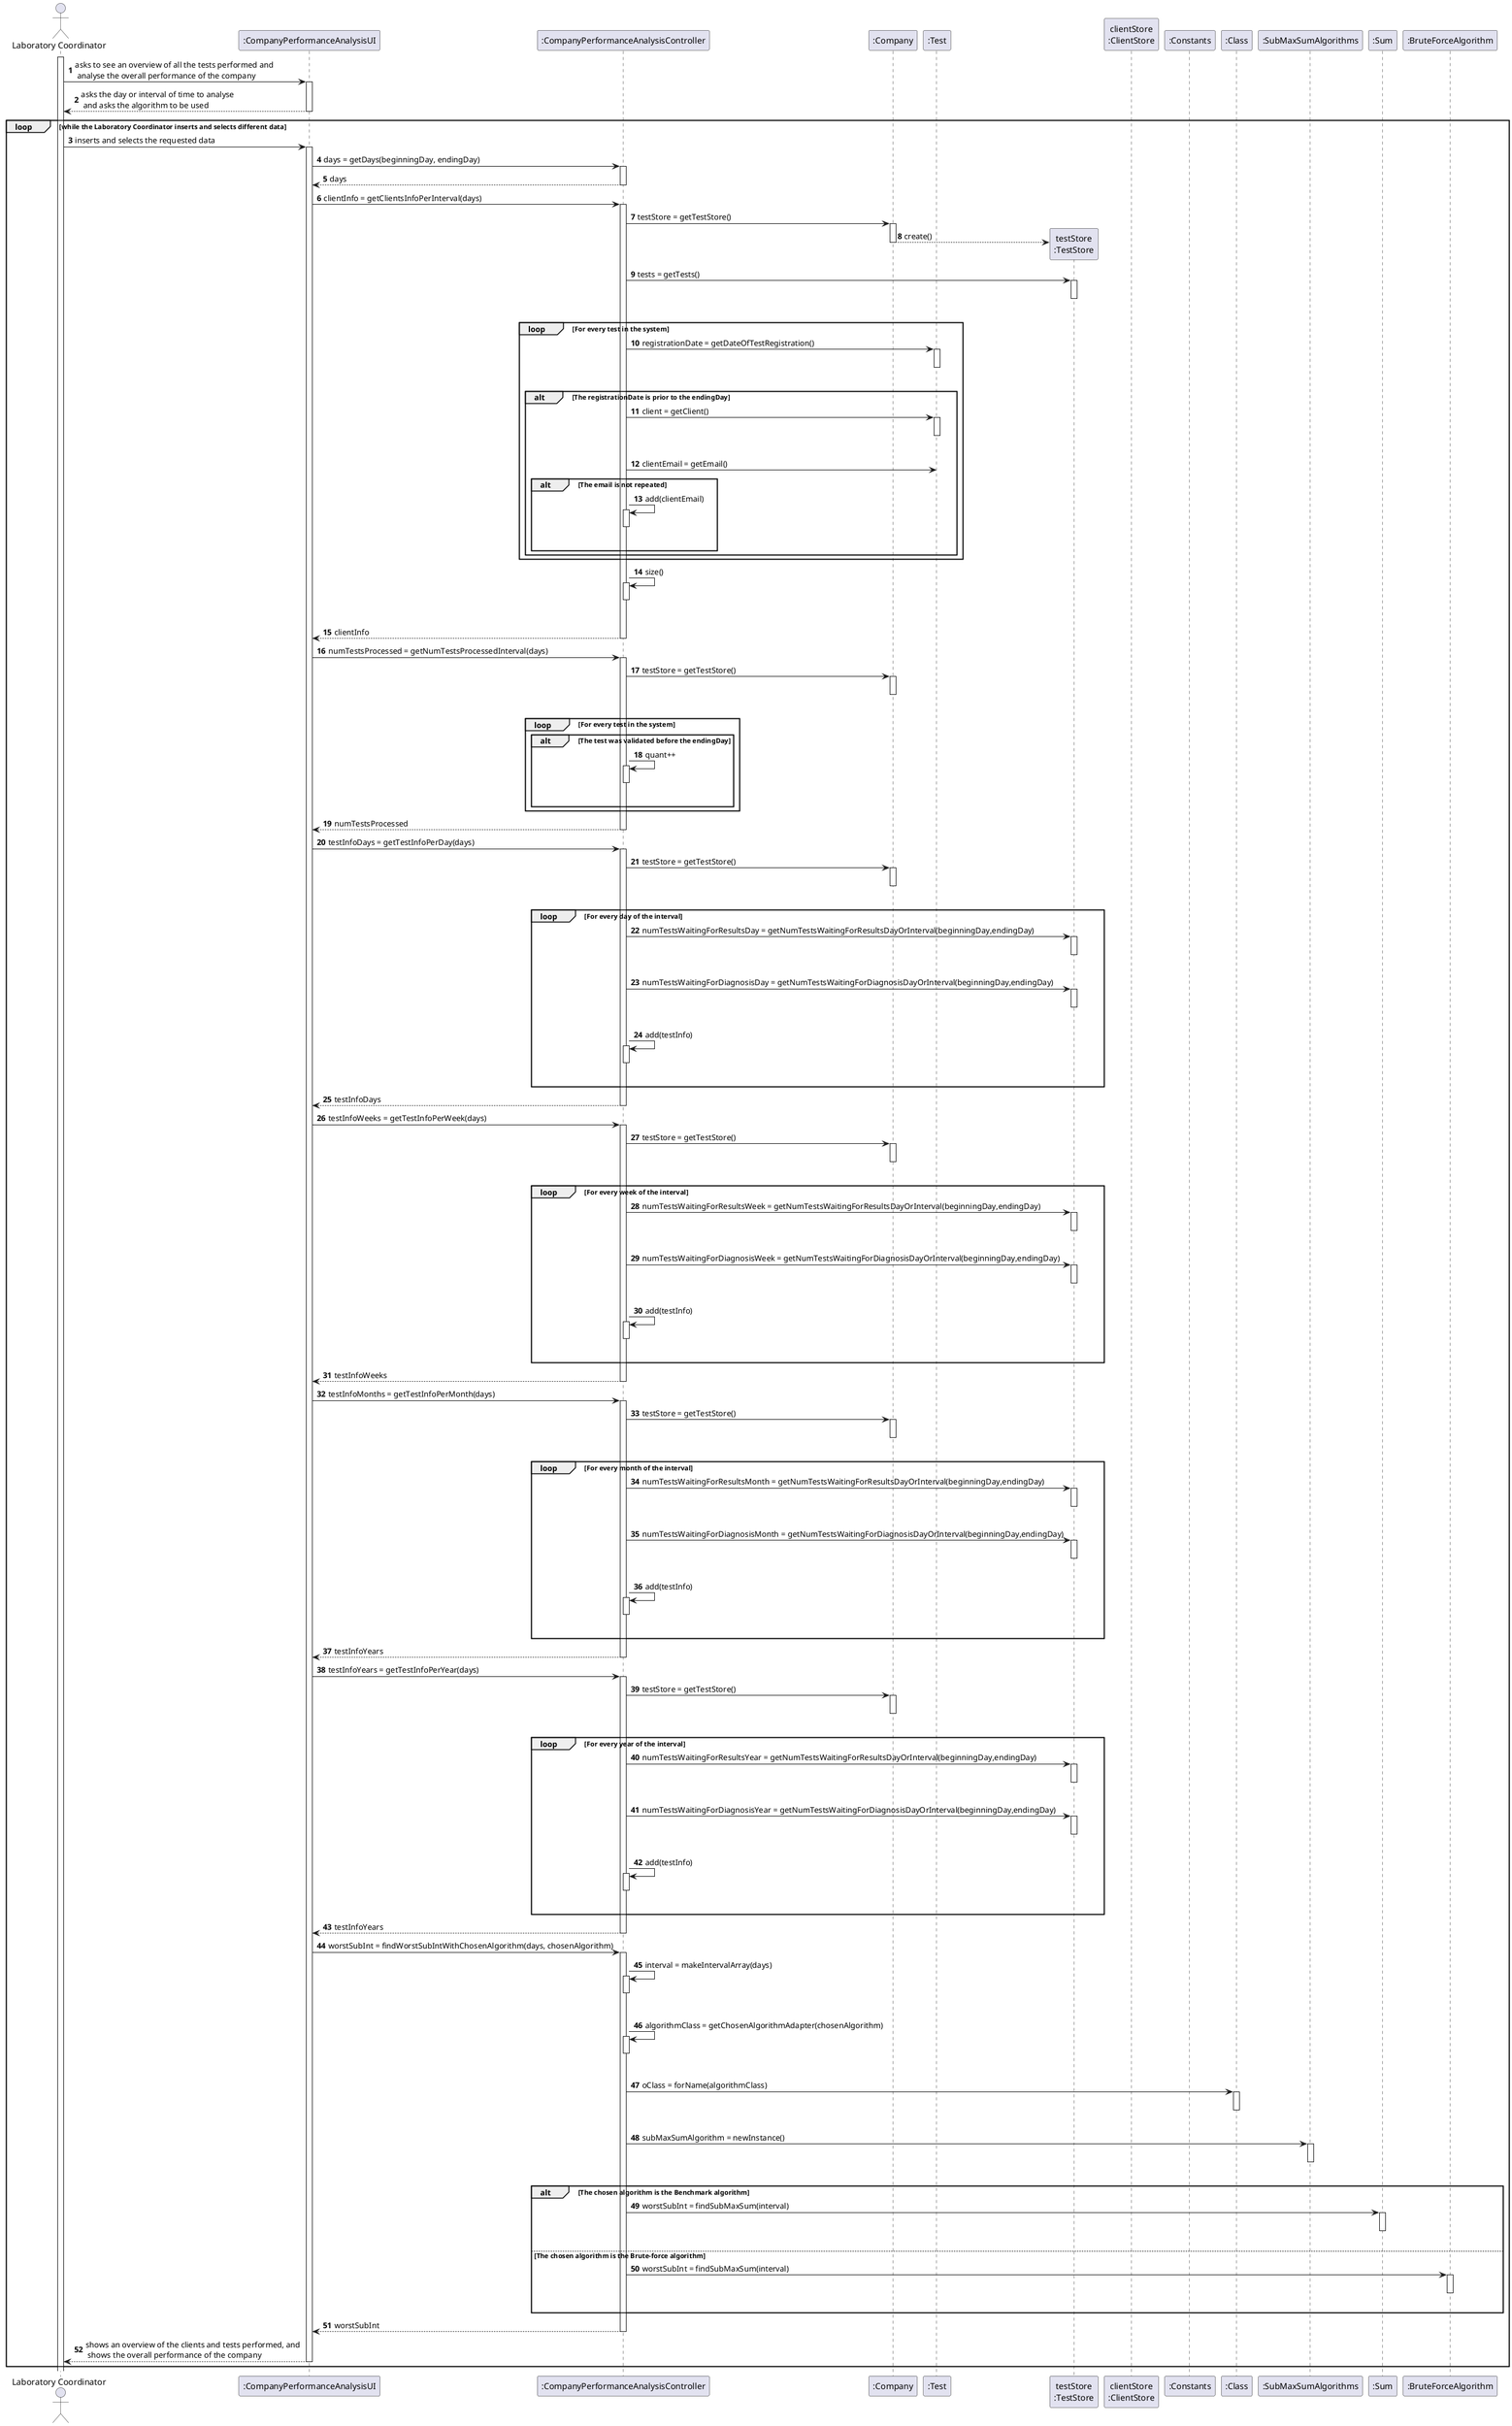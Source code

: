 @startuml
autonumber
actor "Laboratory Coordinator" as LC

participant ":CompanyPerformanceAnalysisUI" as UI
participant ":CompanyPerformanceAnalysisController" as CTRL
participant ":Company" as CMP
participant ":Test" as TST
participant "testStore\n:TestStore" as TSTSTORE
participant "clientStore\n:ClientStore" as CLTSTORE
participant ":Constants" as CST
participant ":Class" as CL
participant ":SubMaxSumAlgorithms" as SMSA
participant ":Sum" as SUM
participant ":BruteForceAlgorithm" as BFA

activate LC
LC -> UI : asks to see an overview of all the tests performed and \n analyse the overall performance of the company
activate UI
UI --> LC : asks the day or interval of time to analyse \n and asks the algorithm to be used
deactivate UI

loop while the Laboratory Coordinator inserts and selects different data
LC -> UI : inserts and selects the requested data
activate UI

UI -> CTRL : days = getDays(beginningDay, endingDay)
activate CTRL
CTRL --> UI : days
deactivate CTRL

UI -> CTRL : clientInfo = getClientsInfoPerInterval(days)
activate CTRL

CTRL -> CMP : testStore = getTestStore()
activate CMP
CMP --> TSTSTORE** : create()
deactivate CMP
CTRL -> TSTSTORE : tests = getTests()
activate TSTSTORE
|||
deactivate TSTSTORE

loop For every test in the system

CTRL -> TST : registrationDate = getDateOfTestRegistration()
activate TST
|||
deactivate TST

alt The registrationDate is prior to the endingDay

CTRL -> TST : client = getClient()
activate TST
|||
deactivate TST
CTRL -> TST : clientEmail = getEmail()
deactivate TST

alt The email is not repeated

CTRL -> CTRL : add(clientEmail)
activate CTRL
|||
deactivate CTRL

end

end

end

CTRL -> CTRL : size()
activate CTRL
|||
deactivate CTRL

CTRL --> UI : clientInfo
deactivate CTRL

UI -> CTRL : numTestsProcessed = getNumTestsProcessedInterval(days)
activate CTRL
CTRL -> CMP : testStore = getTestStore()
activate CMP
|||
deactivate CMP

loop For every test in the system

alt The test was validated before the endingDay

CTRL -> CTRL : quant++
activate CTRL
|||
deactivate CTRL

end

end

CTRL --> UI : numTestsProcessed
deactivate CTRL

UI -> CTRL : testInfoDays = getTestInfoPerDay(days)
activate CTRL

CTRL -> CMP : testStore = getTestStore()
activate CMP
|||
deactivate CMP

loop For every day of the interval

CTRL -> TSTSTORE : numTestsWaitingForResultsDay = getNumTestsWaitingForResultsDayOrInterval(beginningDay,endingDay)
activate TSTSTORE
|||
deactivate TSTSTORE
CTRL -> TSTSTORE : numTestsWaitingForDiagnosisDay = getNumTestsWaitingForDiagnosisDayOrInterval(beginningDay,endingDay)
activate TSTSTORE
|||
deactivate TSTSTORE
CTRL -> CTRL : add(testInfo)
activate CTRL
|||
deactivate CTRL

end

CTRL --> UI : testInfoDays
deactivate CTRL

UI -> CTRL : testInfoWeeks = getTestInfoPerWeek(days)
activate CTRL

CTRL -> CMP : testStore = getTestStore()
activate CMP
|||
deactivate CMP

loop For every week of the interval

CTRL -> TSTSTORE : numTestsWaitingForResultsWeek = getNumTestsWaitingForResultsDayOrInterval(beginningDay,endingDay)
activate TSTSTORE
|||
deactivate TSTSTORE
CTRL -> TSTSTORE : numTestsWaitingForDiagnosisWeek = getNumTestsWaitingForDiagnosisDayOrInterval(beginningDay,endingDay)
activate TSTSTORE
|||
deactivate TSTSTORE
CTRL -> CTRL : add(testInfo)
activate CTRL
|||
deactivate CTRL

end

CTRL --> UI : testInfoWeeks
deactivate CTRL

UI -> CTRL : testInfoMonths = getTestInfoPerMonth(days)
activate CTRL

CTRL -> CMP : testStore = getTestStore()
activate CMP
|||
deactivate CMP

loop For every month of the interval

CTRL -> TSTSTORE : numTestsWaitingForResultsMonth = getNumTestsWaitingForResultsDayOrInterval(beginningDay,endingDay)
activate TSTSTORE
|||
deactivate TSTSTORE
CTRL -> TSTSTORE : numTestsWaitingForDiagnosisMonth = getNumTestsWaitingForDiagnosisDayOrInterval(beginningDay,endingDay)
activate TSTSTORE
|||
deactivate TSTSTORE
CTRL -> CTRL : add(testInfo)
activate CTRL
|||
deactivate CTRL

end

CTRL --> UI : testInfoYears
deactivate CTRL

UI -> CTRL : testInfoYears = getTestInfoPerYear(days)
activate CTRL

CTRL -> CMP : testStore = getTestStore()
activate CMP
|||
deactivate CMP

loop For every year of the interval

CTRL -> TSTSTORE : numTestsWaitingForResultsYear = getNumTestsWaitingForResultsDayOrInterval(beginningDay,endingDay)
activate TSTSTORE
|||
deactivate TSTSTORE
CTRL -> TSTSTORE : numTestsWaitingForDiagnosisYear = getNumTestsWaitingForDiagnosisDayOrInterval(beginningDay,endingDay)
activate TSTSTORE
|||
deactivate TSTSTORE

CTRL -> CTRL : add(testInfo)
activate CTRL
|||
deactivate CTRL

end

CTRL --> UI : testInfoYears
deactivate CTRL

UI -> CTRL : worstSubInt = findWorstSubIntWithChosenAlgorithm(days, chosenAlgorithm)
activate CTRL

CTRL -> CTRL : interval = makeIntervalArray(days)
activate CTRL
|||
deactivate CTRL

CTRL -> CTRL : algorithmClass = getChosenAlgorithmAdapter(chosenAlgorithm)
activate CTRL
|||
deactivate CTRL

CTRL -> CL : oClass = forName(algorithmClass)
activate CL
|||
deactivate CL

CTRL -> SMSA : subMaxSumAlgorithm = newInstance()
activate SMSA
|||
deactivate SMSA

alt The chosen algorithm is the Benchmark algorithm

CTRL -> SUM : worstSubInt = findSubMaxSum(interval)
activate SUM
|||
deactivate SUM

else The chosen algorithm is the Brute-force algorithm

CTRL -> BFA : worstSubInt = findSubMaxSum(interval)
activate BFA
|||
deactivate BFA

end

CTRL --> UI : worstSubInt
deactivate CTRL

UI --> LC : shows an overview of the clients and tests performed, and \n shows the overall performance of the company
deactivate UI
end

@enduml